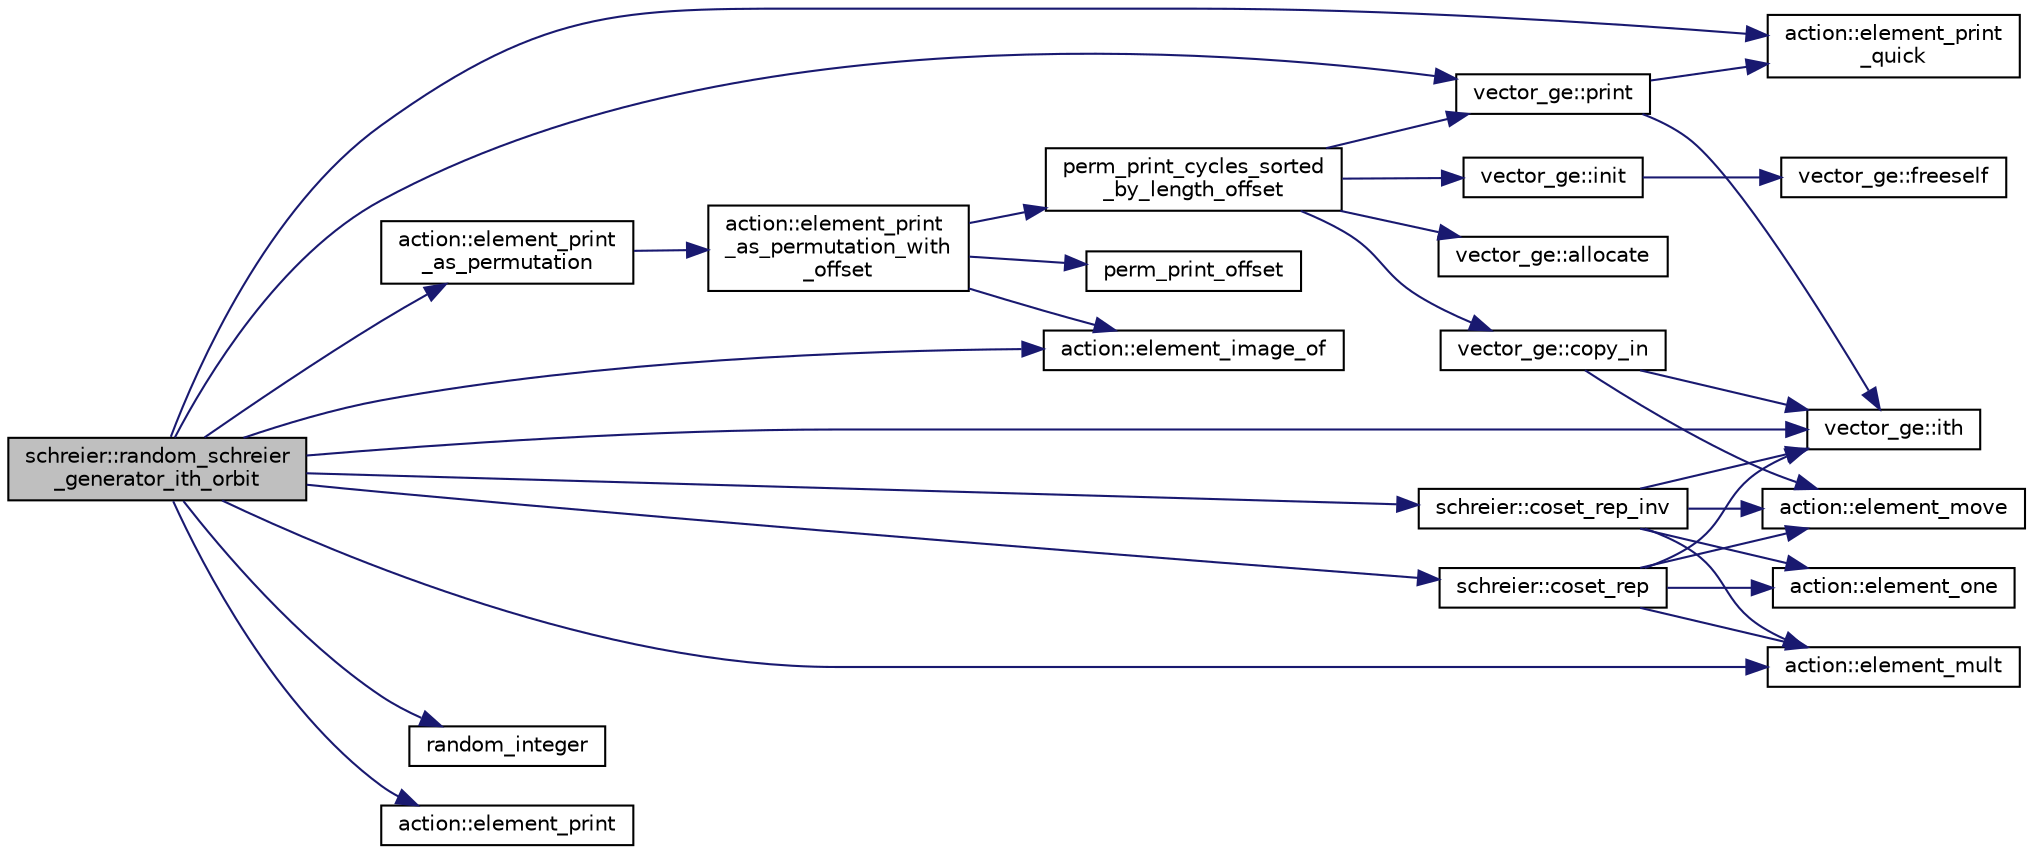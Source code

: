 digraph "schreier::random_schreier_generator_ith_orbit"
{
  edge [fontname="Helvetica",fontsize="10",labelfontname="Helvetica",labelfontsize="10"];
  node [fontname="Helvetica",fontsize="10",shape=record];
  rankdir="LR";
  Node5056 [label="schreier::random_schreier\l_generator_ith_orbit",height=0.2,width=0.4,color="black", fillcolor="grey75", style="filled", fontcolor="black"];
  Node5056 -> Node5057 [color="midnightblue",fontsize="10",style="solid",fontname="Helvetica"];
  Node5057 [label="vector_ge::print",height=0.2,width=0.4,color="black", fillcolor="white", style="filled",URL="$d4/d6e/classvector__ge.html#a0d260cce035c20b32d7989c50670aa8a"];
  Node5057 -> Node5058 [color="midnightblue",fontsize="10",style="solid",fontname="Helvetica"];
  Node5058 [label="action::element_print\l_quick",height=0.2,width=0.4,color="black", fillcolor="white", style="filled",URL="$d2/d86/classaction.html#a4844680cf6750396f76494a28655265b"];
  Node5057 -> Node5059 [color="midnightblue",fontsize="10",style="solid",fontname="Helvetica"];
  Node5059 [label="vector_ge::ith",height=0.2,width=0.4,color="black", fillcolor="white", style="filled",URL="$d4/d6e/classvector__ge.html#a1ff002e8b746a9beb119d57dcd4a15ff"];
  Node5056 -> Node5060 [color="midnightblue",fontsize="10",style="solid",fontname="Helvetica"];
  Node5060 [label="random_integer",height=0.2,width=0.4,color="black", fillcolor="white", style="filled",URL="$d5/db4/io__and__os_8h.html#a509937846575424b1c8863e1bb96a766"];
  Node5056 -> Node5061 [color="midnightblue",fontsize="10",style="solid",fontname="Helvetica"];
  Node5061 [label="schreier::coset_rep",height=0.2,width=0.4,color="black", fillcolor="white", style="filled",URL="$d3/dd6/classschreier.html#a7889b8702372092df4fd05150ee8fdda"];
  Node5061 -> Node5059 [color="midnightblue",fontsize="10",style="solid",fontname="Helvetica"];
  Node5061 -> Node5062 [color="midnightblue",fontsize="10",style="solid",fontname="Helvetica"];
  Node5062 [label="action::element_mult",height=0.2,width=0.4,color="black", fillcolor="white", style="filled",URL="$d2/d86/classaction.html#ae9e36b2cae1f0f7bd7144097fa9a34b3"];
  Node5061 -> Node5063 [color="midnightblue",fontsize="10",style="solid",fontname="Helvetica"];
  Node5063 [label="action::element_move",height=0.2,width=0.4,color="black", fillcolor="white", style="filled",URL="$d2/d86/classaction.html#a550947491bbb534d3d7951f50198a874"];
  Node5061 -> Node5064 [color="midnightblue",fontsize="10",style="solid",fontname="Helvetica"];
  Node5064 [label="action::element_one",height=0.2,width=0.4,color="black", fillcolor="white", style="filled",URL="$d2/d86/classaction.html#a780a105daf04d6d1fe7e2f63b3c88e3b"];
  Node5056 -> Node5058 [color="midnightblue",fontsize="10",style="solid",fontname="Helvetica"];
  Node5056 -> Node5065 [color="midnightblue",fontsize="10",style="solid",fontname="Helvetica"];
  Node5065 [label="action::element_print\l_as_permutation",height=0.2,width=0.4,color="black", fillcolor="white", style="filled",URL="$d2/d86/classaction.html#a2975618a8203187b688a67c947150bb8"];
  Node5065 -> Node5066 [color="midnightblue",fontsize="10",style="solid",fontname="Helvetica"];
  Node5066 [label="action::element_print\l_as_permutation_with\l_offset",height=0.2,width=0.4,color="black", fillcolor="white", style="filled",URL="$d2/d86/classaction.html#addd61d869434abaad431124a6d858396"];
  Node5066 -> Node5067 [color="midnightblue",fontsize="10",style="solid",fontname="Helvetica"];
  Node5067 [label="action::element_image_of",height=0.2,width=0.4,color="black", fillcolor="white", style="filled",URL="$d2/d86/classaction.html#ae09559d4537a048fc860f8a74a31393d"];
  Node5066 -> Node5068 [color="midnightblue",fontsize="10",style="solid",fontname="Helvetica"];
  Node5068 [label="perm_print_offset",height=0.2,width=0.4,color="black", fillcolor="white", style="filled",URL="$d2/d7c/combinatorics_8_c.html#ab87deef2ba9e4d2ce386a19eeaffecf3"];
  Node5066 -> Node5069 [color="midnightblue",fontsize="10",style="solid",fontname="Helvetica"];
  Node5069 [label="perm_print_cycles_sorted\l_by_length_offset",height=0.2,width=0.4,color="black", fillcolor="white", style="filled",URL="$d5/d90/action__global_8_c.html#a9d1f2e34879c04dbc45d08984a8066e3"];
  Node5069 -> Node5070 [color="midnightblue",fontsize="10",style="solid",fontname="Helvetica"];
  Node5070 [label="vector_ge::init",height=0.2,width=0.4,color="black", fillcolor="white", style="filled",URL="$d4/d6e/classvector__ge.html#afe1d6befd1f1501e6be34afbaa9d30a8"];
  Node5070 -> Node5071 [color="midnightblue",fontsize="10",style="solid",fontname="Helvetica"];
  Node5071 [label="vector_ge::freeself",height=0.2,width=0.4,color="black", fillcolor="white", style="filled",URL="$d4/d6e/classvector__ge.html#aa002e4b715cc73a9b8b367d29700b452"];
  Node5069 -> Node5072 [color="midnightblue",fontsize="10",style="solid",fontname="Helvetica"];
  Node5072 [label="vector_ge::allocate",height=0.2,width=0.4,color="black", fillcolor="white", style="filled",URL="$d4/d6e/classvector__ge.html#a35b062a9201b30f0a87bf87702d243ae"];
  Node5069 -> Node5073 [color="midnightblue",fontsize="10",style="solid",fontname="Helvetica"];
  Node5073 [label="vector_ge::copy_in",height=0.2,width=0.4,color="black", fillcolor="white", style="filled",URL="$d4/d6e/classvector__ge.html#ad02ebf2d4e8bbf095685aea921999145"];
  Node5073 -> Node5059 [color="midnightblue",fontsize="10",style="solid",fontname="Helvetica"];
  Node5073 -> Node5063 [color="midnightblue",fontsize="10",style="solid",fontname="Helvetica"];
  Node5069 -> Node5057 [color="midnightblue",fontsize="10",style="solid",fontname="Helvetica"];
  Node5056 -> Node5059 [color="midnightblue",fontsize="10",style="solid",fontname="Helvetica"];
  Node5056 -> Node5074 [color="midnightblue",fontsize="10",style="solid",fontname="Helvetica"];
  Node5074 [label="action::element_print",height=0.2,width=0.4,color="black", fillcolor="white", style="filled",URL="$d2/d86/classaction.html#ae38c3ef3c1125213733d63c6fc3c40cd"];
  Node5056 -> Node5062 [color="midnightblue",fontsize="10",style="solid",fontname="Helvetica"];
  Node5056 -> Node5067 [color="midnightblue",fontsize="10",style="solid",fontname="Helvetica"];
  Node5056 -> Node5075 [color="midnightblue",fontsize="10",style="solid",fontname="Helvetica"];
  Node5075 [label="schreier::coset_rep_inv",height=0.2,width=0.4,color="black", fillcolor="white", style="filled",URL="$d3/dd6/classschreier.html#a4b3a4e60ff456f94f3acf7c96acc40cc"];
  Node5075 -> Node5059 [color="midnightblue",fontsize="10",style="solid",fontname="Helvetica"];
  Node5075 -> Node5062 [color="midnightblue",fontsize="10",style="solid",fontname="Helvetica"];
  Node5075 -> Node5063 [color="midnightblue",fontsize="10",style="solid",fontname="Helvetica"];
  Node5075 -> Node5064 [color="midnightblue",fontsize="10",style="solid",fontname="Helvetica"];
}
